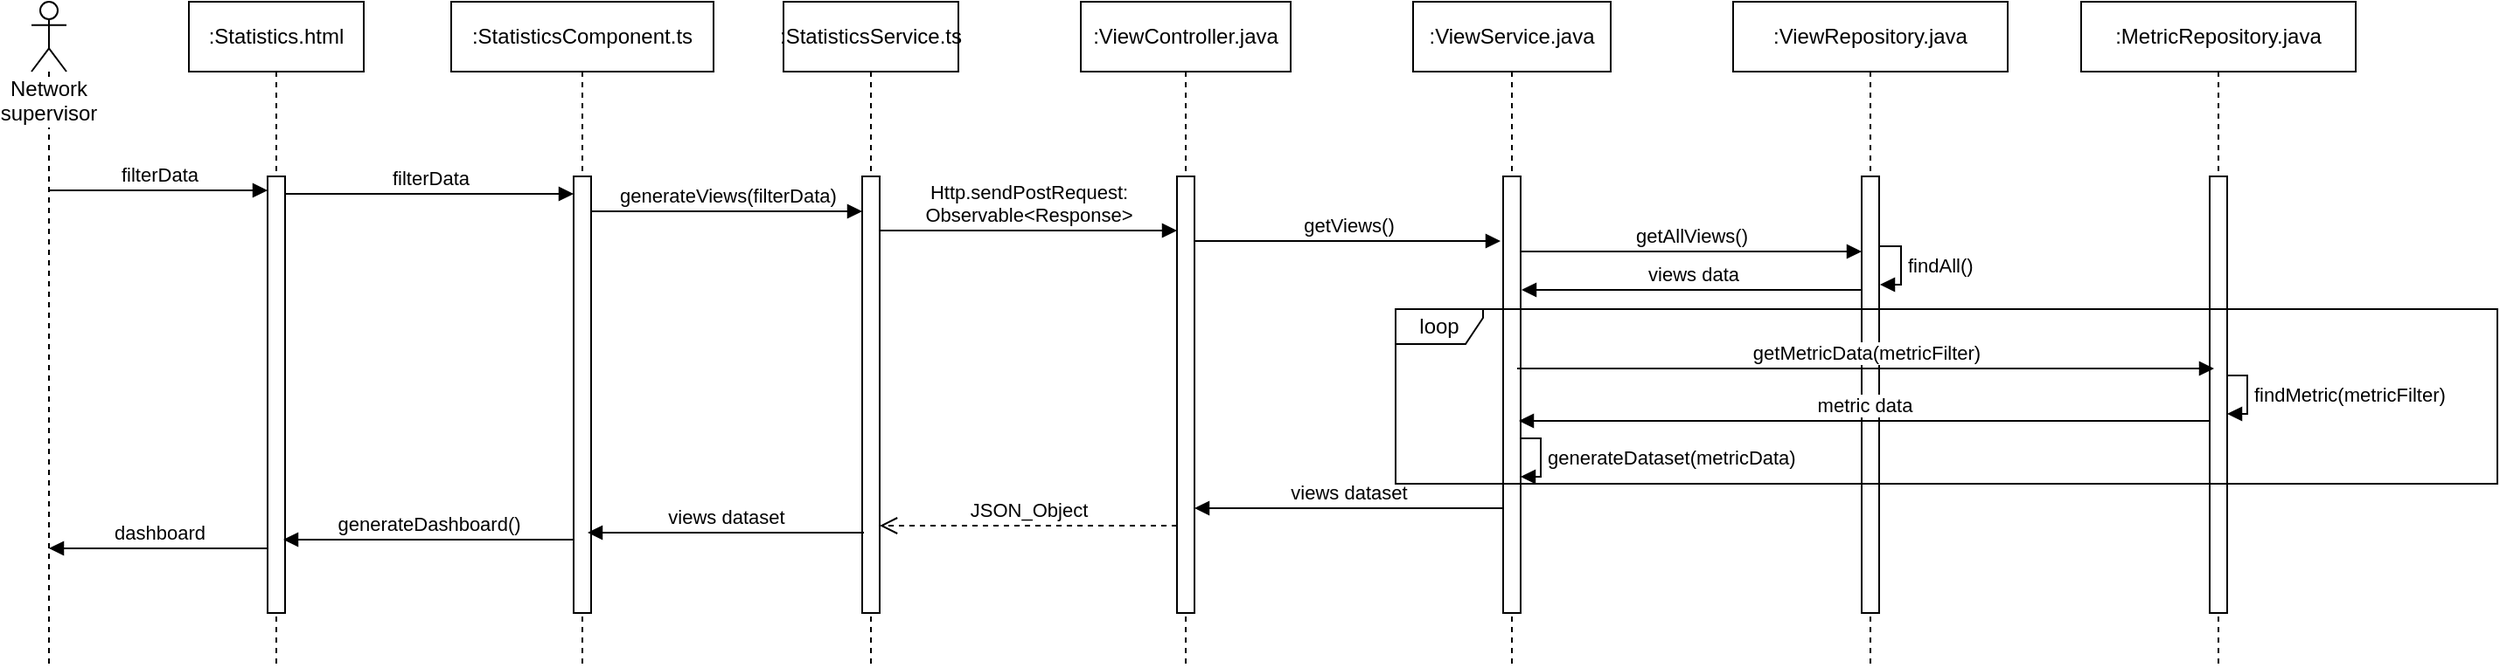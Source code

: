 <mxfile version="10.7.7" type="device"><diagram id="Qhu3kT3LQLJAtmfO-OfU" name="Page-1"><mxGraphModel dx="1667" dy="435" grid="1" gridSize="10" guides="1" tooltips="1" connect="1" arrows="1" fold="1" page="1" pageScale="1" pageWidth="827" pageHeight="1169" math="0" shadow="0"><root><mxCell id="0"/><mxCell id="1" parent="0"/><mxCell id="7QbNiLFL7tsun3ZXPEpj-1" value=":Statistics.html" style="shape=umlLifeline;perimeter=lifelinePerimeter;whiteSpace=wrap;html=1;container=1;collapsible=0;recursiveResize=0;outlineConnect=0;" vertex="1" parent="1"><mxGeometry x="90" y="20" width="100" height="380" as="geometry"/></mxCell><mxCell id="7QbNiLFL7tsun3ZXPEpj-2" value="" style="html=1;points=[];perimeter=orthogonalPerimeter;" vertex="1" parent="7QbNiLFL7tsun3ZXPEpj-1"><mxGeometry x="45" y="100" width="10" height="250" as="geometry"/></mxCell><mxCell id="7QbNiLFL7tsun3ZXPEpj-3" value=":StatisticsComponent.ts" style="shape=umlLifeline;perimeter=lifelinePerimeter;whiteSpace=wrap;html=1;container=1;collapsible=0;recursiveResize=0;outlineConnect=0;" vertex="1" parent="1"><mxGeometry x="240" y="20" width="150" height="380" as="geometry"/></mxCell><mxCell id="7QbNiLFL7tsun3ZXPEpj-4" value="" style="html=1;points=[];perimeter=orthogonalPerimeter;" vertex="1" parent="7QbNiLFL7tsun3ZXPEpj-3"><mxGeometry x="70" y="100" width="10" height="250" as="geometry"/></mxCell><mxCell id="7QbNiLFL7tsun3ZXPEpj-5" value=":StatisticsService.ts" style="shape=umlLifeline;perimeter=lifelinePerimeter;whiteSpace=wrap;html=1;container=1;collapsible=0;recursiveResize=0;outlineConnect=0;" vertex="1" parent="1"><mxGeometry x="430" y="20" width="100" height="380" as="geometry"/></mxCell><mxCell id="7QbNiLFL7tsun3ZXPEpj-6" value="" style="html=1;points=[];perimeter=orthogonalPerimeter;" vertex="1" parent="7QbNiLFL7tsun3ZXPEpj-5"><mxGeometry x="45" y="100" width="10" height="250" as="geometry"/></mxCell><mxCell id="7QbNiLFL7tsun3ZXPEpj-7" value=":ViewController.java" style="shape=umlLifeline;perimeter=lifelinePerimeter;whiteSpace=wrap;html=1;container=1;collapsible=0;recursiveResize=0;outlineConnect=0;" vertex="1" parent="1"><mxGeometry x="600" y="20" width="120" height="380" as="geometry"/></mxCell><mxCell id="7QbNiLFL7tsun3ZXPEpj-8" value="" style="html=1;points=[];perimeter=orthogonalPerimeter;" vertex="1" parent="7QbNiLFL7tsun3ZXPEpj-7"><mxGeometry x="55" y="100" width="10" height="250" as="geometry"/></mxCell><mxCell id="7QbNiLFL7tsun3ZXPEpj-9" value=":ViewService.java" style="shape=umlLifeline;perimeter=lifelinePerimeter;whiteSpace=wrap;html=1;container=1;collapsible=0;recursiveResize=0;outlineConnect=0;" vertex="1" parent="1"><mxGeometry x="790" y="20" width="113" height="380" as="geometry"/></mxCell><mxCell id="7QbNiLFL7tsun3ZXPEpj-10" value="" style="html=1;points=[];perimeter=orthogonalPerimeter;" vertex="1" parent="7QbNiLFL7tsun3ZXPEpj-9"><mxGeometry x="51.5" y="100" width="10" height="250" as="geometry"/></mxCell><mxCell id="7QbNiLFL7tsun3ZXPEpj-11" value=":ViewRepository.java" style="shape=umlLifeline;perimeter=lifelinePerimeter;whiteSpace=wrap;html=1;container=1;collapsible=0;recursiveResize=0;outlineConnect=0;" vertex="1" parent="1"><mxGeometry x="973" y="20" width="157" height="380" as="geometry"/></mxCell><mxCell id="7QbNiLFL7tsun3ZXPEpj-12" value="" style="html=1;points=[];perimeter=orthogonalPerimeter;" vertex="1" parent="7QbNiLFL7tsun3ZXPEpj-11"><mxGeometry x="73.5" y="100" width="10" height="250" as="geometry"/></mxCell><mxCell id="7QbNiLFL7tsun3ZXPEpj-13" value="Network supervisor" style="shape=umlLifeline;participant=umlActor;perimeter=lifelinePerimeter;whiteSpace=wrap;html=1;container=1;collapsible=0;recursiveResize=0;verticalAlign=top;spacingTop=36;labelBackgroundColor=#ffffff;outlineConnect=0;" vertex="1" parent="1"><mxGeometry y="20" width="20" height="380" as="geometry"/></mxCell><mxCell id="7QbNiLFL7tsun3ZXPEpj-14" value="dashboard" style="html=1;verticalAlign=bottom;endArrow=block;" edge="1" parent="7QbNiLFL7tsun3ZXPEpj-13"><mxGeometry width="80" relative="1" as="geometry"><mxPoint x="135" y="313" as="sourcePoint"/><mxPoint x="10" y="313" as="targetPoint"/></mxGeometry></mxCell><mxCell id="7QbNiLFL7tsun3ZXPEpj-15" value="filterData" style="html=1;verticalAlign=bottom;endArrow=block;entryX=0;entryY=0.032;entryDx=0;entryDy=0;entryPerimeter=0;" edge="1" parent="1" source="7QbNiLFL7tsun3ZXPEpj-13" target="7QbNiLFL7tsun3ZXPEpj-2"><mxGeometry width="80" relative="1" as="geometry"><mxPoint x="-40" y="350" as="sourcePoint"/><mxPoint x="90" y="270" as="targetPoint"/></mxGeometry></mxCell><mxCell id="7QbNiLFL7tsun3ZXPEpj-16" value="filterData" style="html=1;verticalAlign=bottom;endArrow=block;" edge="1" parent="1"><mxGeometry width="80" relative="1" as="geometry"><mxPoint x="145" y="130" as="sourcePoint"/><mxPoint x="310" y="130" as="targetPoint"/></mxGeometry></mxCell><mxCell id="7QbNiLFL7tsun3ZXPEpj-17" value="generateViews(filterData)" style="html=1;verticalAlign=bottom;endArrow=block;entryX=0;entryY=0.08;entryDx=0;entryDy=0;entryPerimeter=0;" edge="1" parent="1" target="7QbNiLFL7tsun3ZXPEpj-6"><mxGeometry width="80" relative="1" as="geometry"><mxPoint x="320" y="140" as="sourcePoint"/><mxPoint x="440.5" y="140" as="targetPoint"/></mxGeometry></mxCell><mxCell id="7QbNiLFL7tsun3ZXPEpj-18" value="Http.sendPostRequest:&lt;br&gt;Observable&amp;lt;Response&amp;gt;&lt;br&gt;" style="html=1;verticalAlign=bottom;endArrow=block;entryX=0;entryY=0.124;entryDx=0;entryDy=0;entryPerimeter=0;exitX=1;exitY=0.124;exitDx=0;exitDy=0;exitPerimeter=0;" edge="1" parent="1" source="7QbNiLFL7tsun3ZXPEpj-6" target="7QbNiLFL7tsun3ZXPEpj-8"><mxGeometry width="80" relative="1" as="geometry"><mxPoint x="490" y="150" as="sourcePoint"/><mxPoint x="650" y="150" as="targetPoint"/></mxGeometry></mxCell><mxCell id="7QbNiLFL7tsun3ZXPEpj-20" value="getAllViews()" style="html=1;verticalAlign=bottom;endArrow=block;" edge="1" parent="1"><mxGeometry width="80" relative="1" as="geometry"><mxPoint x="851.5" y="163" as="sourcePoint"/><mxPoint x="1046.5" y="163" as="targetPoint"/></mxGeometry></mxCell><mxCell id="7QbNiLFL7tsun3ZXPEpj-21" value="generateDataset(metricData)" style="edgeStyle=orthogonalEdgeStyle;html=1;align=left;spacingLeft=2;endArrow=block;rounded=0;entryX=0.52;entryY=0.468;entryDx=0;entryDy=0;entryPerimeter=0;" edge="1" parent="1"><mxGeometry relative="1" as="geometry"><mxPoint x="851.5" y="270" as="sourcePoint"/><Array as="points"><mxPoint x="863" y="270"/><mxPoint x="863" y="292"/></Array><mxPoint x="851.5" y="292" as="targetPoint"/></mxGeometry></mxCell><mxCell id="7QbNiLFL7tsun3ZXPEpj-22" value="views data" style="html=1;verticalAlign=bottom;endArrow=block;entryX=1.05;entryY=0.356;entryDx=0;entryDy=0;entryPerimeter=0;exitX=0.05;exitY=0.356;exitDx=0;exitDy=0;exitPerimeter=0;endFill=1;" edge="1" parent="1"><mxGeometry relative="1" as="geometry"><mxPoint x="1047" y="185" as="sourcePoint"/><mxPoint x="852" y="185" as="targetPoint"/></mxGeometry></mxCell><mxCell id="7QbNiLFL7tsun3ZXPEpj-29" value="getViews()" style="html=1;verticalAlign=bottom;endArrow=block;exitX=1;exitY=0.124;exitDx=0;exitDy=0;exitPerimeter=0;" edge="1" parent="1"><mxGeometry width="80" relative="1" as="geometry"><mxPoint x="665" y="157" as="sourcePoint"/><mxPoint x="840" y="157" as="targetPoint"/></mxGeometry></mxCell><mxCell id="7QbNiLFL7tsun3ZXPEpj-30" value=":MetricRepository.java" style="shape=umlLifeline;perimeter=lifelinePerimeter;whiteSpace=wrap;html=1;container=1;collapsible=0;recursiveResize=0;outlineConnect=0;" vertex="1" parent="1"><mxGeometry x="1172" y="20" width="157" height="380" as="geometry"/></mxCell><mxCell id="7QbNiLFL7tsun3ZXPEpj-31" value="" style="html=1;points=[];perimeter=orthogonalPerimeter;" vertex="1" parent="7QbNiLFL7tsun3ZXPEpj-30"><mxGeometry x="73.5" y="100" width="10" height="250" as="geometry"/></mxCell><mxCell id="7QbNiLFL7tsun3ZXPEpj-32" value="getMetricData(metricFilter)" style="html=1;verticalAlign=bottom;endArrow=block;exitX=1;exitY=0.124;exitDx=0;exitDy=0;exitPerimeter=0;" edge="1" parent="1"><mxGeometry width="80" relative="1" as="geometry"><mxPoint x="849.5" y="230" as="sourcePoint"/><mxPoint x="1248" y="230" as="targetPoint"/></mxGeometry></mxCell><mxCell id="7QbNiLFL7tsun3ZXPEpj-33" value="findMetric(metricFilter)" style="edgeStyle=orthogonalEdgeStyle;html=1;align=left;spacingLeft=2;endArrow=block;rounded=0;entryX=0.52;entryY=0.468;entryDx=0;entryDy=0;entryPerimeter=0;" edge="1" parent="1"><mxGeometry relative="1" as="geometry"><mxPoint x="1255.5" y="234" as="sourcePoint"/><Array as="points"><mxPoint x="1267" y="234"/><mxPoint x="1267" y="256"/></Array><mxPoint x="1255.5" y="256" as="targetPoint"/></mxGeometry></mxCell><mxCell id="7QbNiLFL7tsun3ZXPEpj-34" value="metric data" style="html=1;verticalAlign=bottom;endArrow=block;entryX=0.85;entryY=0.296;entryDx=0;entryDy=0;entryPerimeter=0;exitX=-0.05;exitY=0.56;exitDx=0;exitDy=0;exitPerimeter=0;" edge="1" parent="1" source="7QbNiLFL7tsun3ZXPEpj-31"><mxGeometry width="80" relative="1" as="geometry"><mxPoint x="1240" y="260" as="sourcePoint"/><mxPoint x="850.5" y="260" as="targetPoint"/></mxGeometry></mxCell><mxCell id="7QbNiLFL7tsun3ZXPEpj-35" value="findAll()" style="edgeStyle=orthogonalEdgeStyle;html=1;align=left;spacingLeft=2;endArrow=block;rounded=0;entryX=0.52;entryY=0.468;entryDx=0;entryDy=0;entryPerimeter=0;" edge="1" parent="1"><mxGeometry relative="1" as="geometry"><mxPoint x="1057" y="160" as="sourcePoint"/><Array as="points"><mxPoint x="1069" y="160"/><mxPoint x="1069" y="182"/></Array><mxPoint x="1057" y="182" as="targetPoint"/></mxGeometry></mxCell><mxCell id="7QbNiLFL7tsun3ZXPEpj-36" value="views dataset" style="html=1;verticalAlign=bottom;endArrow=block;entryX=0.533;entryY=0.537;entryDx=0;entryDy=0;entryPerimeter=0;" edge="1" parent="1"><mxGeometry width="80" relative="1" as="geometry"><mxPoint x="841" y="310" as="sourcePoint"/><mxPoint x="665" y="310" as="targetPoint"/></mxGeometry></mxCell><mxCell id="7QbNiLFL7tsun3ZXPEpj-37" value="views dataset" style="html=1;verticalAlign=bottom;endArrow=block;" edge="1" parent="1"><mxGeometry width="80" relative="1" as="geometry"><mxPoint x="476" y="324" as="sourcePoint"/><mxPoint x="318" y="324" as="targetPoint"/></mxGeometry></mxCell><mxCell id="7QbNiLFL7tsun3ZXPEpj-38" value="JSON_Object" style="html=1;verticalAlign=bottom;endArrow=open;dashed=1;endSize=8;" edge="1" parent="1"><mxGeometry relative="1" as="geometry"><mxPoint x="655" y="320" as="sourcePoint"/><mxPoint x="485" y="320" as="targetPoint"/></mxGeometry></mxCell><mxCell id="7QbNiLFL7tsun3ZXPEpj-39" value="generateDashboard()" style="html=1;verticalAlign=bottom;endArrow=block;entryX=0.9;entryY=0.48;entryDx=0;entryDy=0;entryPerimeter=0;" edge="1" parent="1"><mxGeometry width="80" relative="1" as="geometry"><mxPoint x="310" y="328" as="sourcePoint"/><mxPoint x="144" y="328" as="targetPoint"/></mxGeometry></mxCell><mxCell id="7QbNiLFL7tsun3ZXPEpj-46" value="loop" style="shape=umlFrame;whiteSpace=wrap;html=1;width=50;height=20;" vertex="1" parent="1"><mxGeometry x="780" y="196" width="630" height="100" as="geometry"/></mxCell></root></mxGraphModel></diagram></mxfile>
